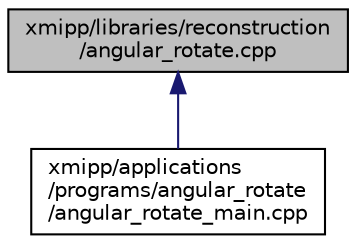 digraph "xmipp/libraries/reconstruction/angular_rotate.cpp"
{
  edge [fontname="Helvetica",fontsize="10",labelfontname="Helvetica",labelfontsize="10"];
  node [fontname="Helvetica",fontsize="10",shape=record];
  Node57 [label="xmipp/libraries/reconstruction\l/angular_rotate.cpp",height=0.2,width=0.4,color="black", fillcolor="grey75", style="filled", fontcolor="black"];
  Node57 -> Node58 [dir="back",color="midnightblue",fontsize="10",style="solid",fontname="Helvetica"];
  Node58 [label="xmipp/applications\l/programs/angular_rotate\l/angular_rotate_main.cpp",height=0.2,width=0.4,color="black", fillcolor="white", style="filled",URL="$angular__rotate__main_8cpp.html"];
}
